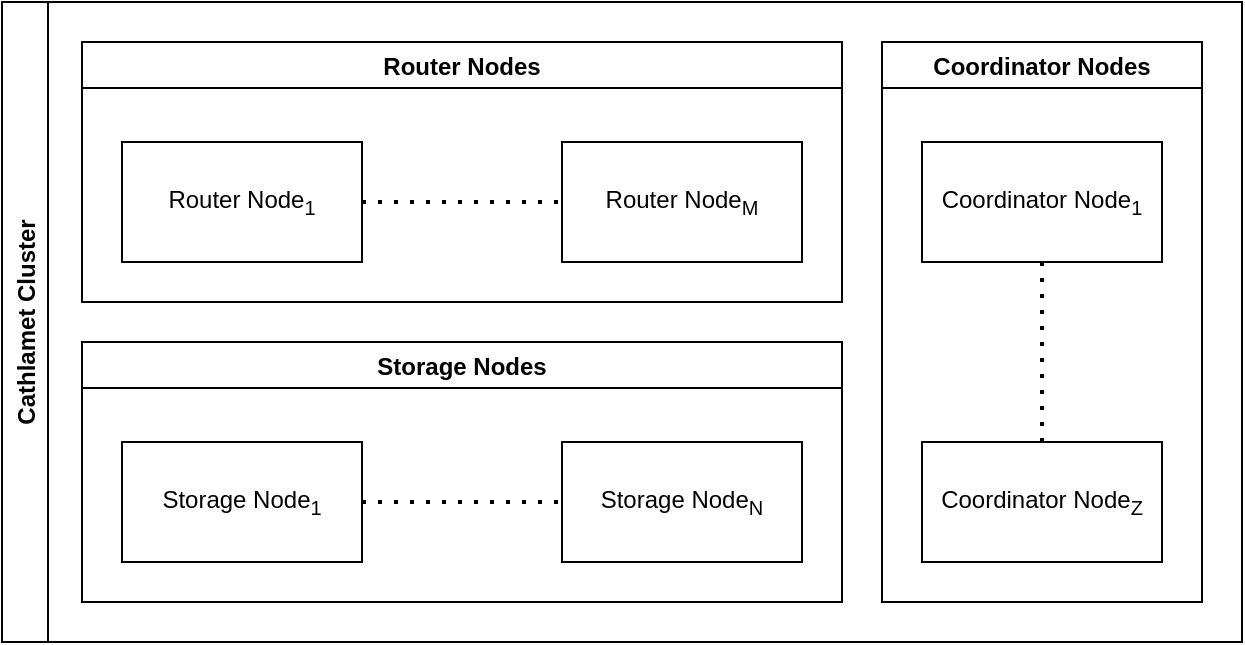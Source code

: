 <mxfile>
    <diagram id="6JH0PzIQv142FpewLGLQ" name="Page-1">
        <mxGraphModel dx="715" dy="406" grid="1" gridSize="10" guides="1" tooltips="1" connect="1" arrows="1" fold="1" page="1" pageScale="1" pageWidth="850" pageHeight="1100" math="0" shadow="0">
            <root>
                <mxCell id="0"/>
                <mxCell id="1" parent="0"/>
                <mxCell id="F4LPR_H7pQYc62Ddbh9R-1" value="Storage Nodes" style="swimlane;" parent="1" vertex="1">
                    <mxGeometry x="80" y="210" width="380" height="130" as="geometry"/>
                </mxCell>
                <mxCell id="F4LPR_H7pQYc62Ddbh9R-3" value="Storage Node&lt;sub&gt;1&lt;/sub&gt;" style="rounded=0;whiteSpace=wrap;html=1;" parent="F4LPR_H7pQYc62Ddbh9R-1" vertex="1">
                    <mxGeometry x="20" y="50" width="120" height="60" as="geometry"/>
                </mxCell>
                <mxCell id="F4LPR_H7pQYc62Ddbh9R-4" value="Storage Node&lt;sub&gt;N&lt;/sub&gt;" style="rounded=0;whiteSpace=wrap;html=1;" parent="F4LPR_H7pQYc62Ddbh9R-1" vertex="1">
                    <mxGeometry x="240" y="50" width="120" height="60" as="geometry"/>
                </mxCell>
                <mxCell id="F4LPR_H7pQYc62Ddbh9R-5" value="" style="endArrow=none;dashed=1;html=1;dashPattern=1 3;strokeWidth=2;rounded=0;exitX=1;exitY=0.5;exitDx=0;exitDy=0;entryX=0;entryY=0.5;entryDx=0;entryDy=0;" parent="F4LPR_H7pQYc62Ddbh9R-1" source="F4LPR_H7pQYc62Ddbh9R-3" target="F4LPR_H7pQYc62Ddbh9R-4" edge="1">
                    <mxGeometry width="50" height="50" relative="1" as="geometry">
                        <mxPoint x="360" y="120" as="sourcePoint"/>
                        <mxPoint x="410" y="70" as="targetPoint"/>
                    </mxGeometry>
                </mxCell>
                <mxCell id="F4LPR_H7pQYc62Ddbh9R-7" value="Router Nodes" style="swimlane;" parent="1" vertex="1">
                    <mxGeometry x="80" y="60" width="380" height="130" as="geometry"/>
                </mxCell>
                <mxCell id="F4LPR_H7pQYc62Ddbh9R-8" value="Router Node&lt;sub&gt;1&lt;/sub&gt;" style="rounded=0;whiteSpace=wrap;html=1;" parent="F4LPR_H7pQYc62Ddbh9R-7" vertex="1">
                    <mxGeometry x="20" y="50" width="120" height="60" as="geometry"/>
                </mxCell>
                <mxCell id="F4LPR_H7pQYc62Ddbh9R-9" value="Router Node&lt;sub&gt;M&lt;/sub&gt;" style="rounded=0;whiteSpace=wrap;html=1;" parent="F4LPR_H7pQYc62Ddbh9R-7" vertex="1">
                    <mxGeometry x="240" y="50" width="120" height="60" as="geometry"/>
                </mxCell>
                <mxCell id="F4LPR_H7pQYc62Ddbh9R-10" value="" style="endArrow=none;dashed=1;html=1;dashPattern=1 3;strokeWidth=2;rounded=0;exitX=1;exitY=0.5;exitDx=0;exitDy=0;entryX=0;entryY=0.5;entryDx=0;entryDy=0;" parent="F4LPR_H7pQYc62Ddbh9R-7" source="F4LPR_H7pQYc62Ddbh9R-8" target="F4LPR_H7pQYc62Ddbh9R-9" edge="1">
                    <mxGeometry width="50" height="50" relative="1" as="geometry">
                        <mxPoint x="360" y="120" as="sourcePoint"/>
                        <mxPoint x="410" y="70" as="targetPoint"/>
                    </mxGeometry>
                </mxCell>
                <mxCell id="F4LPR_H7pQYc62Ddbh9R-11" value="Coordinator Nodes" style="swimlane;" parent="1" vertex="1">
                    <mxGeometry x="480" y="60" width="160" height="280" as="geometry"/>
                </mxCell>
                <mxCell id="F4LPR_H7pQYc62Ddbh9R-12" value="Coordinator Node&lt;sub&gt;1&lt;/sub&gt;" style="rounded=0;whiteSpace=wrap;html=1;" parent="F4LPR_H7pQYc62Ddbh9R-11" vertex="1">
                    <mxGeometry x="20" y="50" width="120" height="60" as="geometry"/>
                </mxCell>
                <mxCell id="F4LPR_H7pQYc62Ddbh9R-13" value="Coordinator Node&lt;sub&gt;Z&lt;/sub&gt;" style="rounded=0;whiteSpace=wrap;html=1;" parent="F4LPR_H7pQYc62Ddbh9R-11" vertex="1">
                    <mxGeometry x="20" y="200" width="120" height="60" as="geometry"/>
                </mxCell>
                <mxCell id="F4LPR_H7pQYc62Ddbh9R-14" value="" style="endArrow=none;dashed=1;html=1;dashPattern=1 3;strokeWidth=2;rounded=0;exitX=0.5;exitY=1;exitDx=0;exitDy=0;entryX=0.5;entryY=0;entryDx=0;entryDy=0;" parent="F4LPR_H7pQYc62Ddbh9R-11" source="F4LPR_H7pQYc62Ddbh9R-12" target="F4LPR_H7pQYc62Ddbh9R-13" edge="1">
                    <mxGeometry width="50" height="50" relative="1" as="geometry">
                        <mxPoint x="360" y="120" as="sourcePoint"/>
                        <mxPoint x="410" y="70" as="targetPoint"/>
                    </mxGeometry>
                </mxCell>
                <mxCell id="F4LPR_H7pQYc62Ddbh9R-15" value="Cathlamet Cluster" style="swimlane;horizontal=0;" parent="1" vertex="1">
                    <mxGeometry x="40" y="40" width="620" height="320" as="geometry"/>
                </mxCell>
            </root>
        </mxGraphModel>
    </diagram>
</mxfile>
